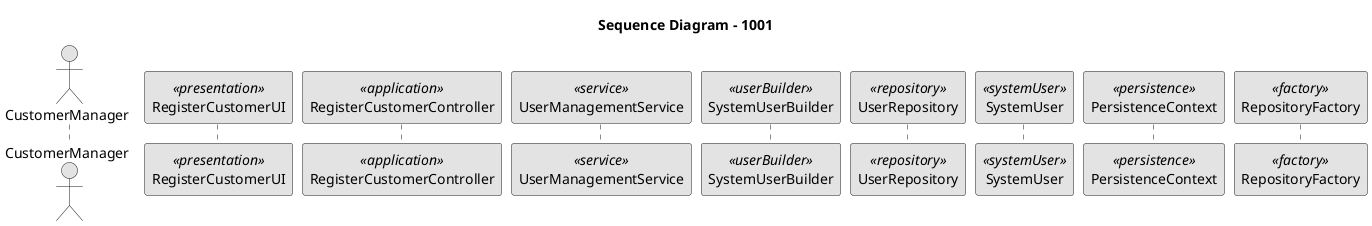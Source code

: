 @startuml
skinparam monochrome true
skinparam packageStyle rectangle
skinparam shadowing false

autonumber

title "Sequence Diagram - 1001"

'hide footbox

actor CustomerManager

participant RegisterCustomerUI <<presentation>>
participant RegisterCustomerController<<application>>
participant UserManagementService <<service>>
participant SystemUserBuilder <<userBuilder>>
participant UserRepository <<repository>>
participant SystemUser <<systemUser>>
participant PersistenceContext<<persistence>>
participant RepositoryFactory<<factory>>





@enduml